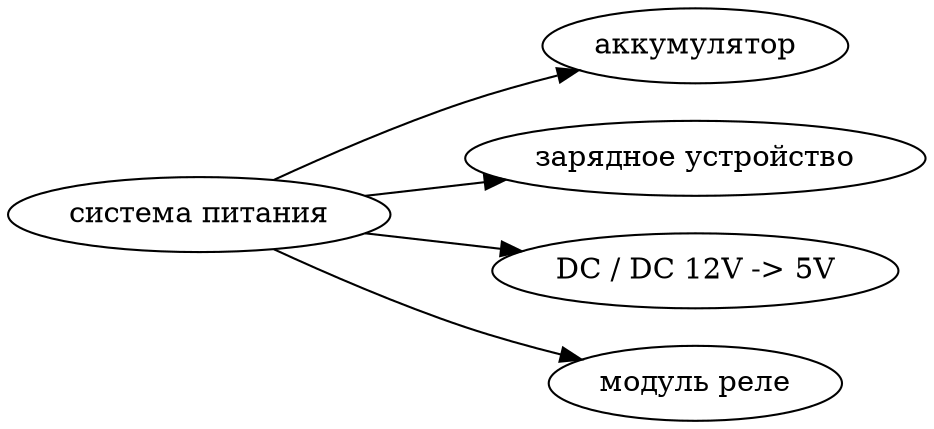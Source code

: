 digraph g {
	rankdir = LR

	"система питания" -> "аккумулятор"
	"система питания" -> "зарядное устройство"
	"система питания" -> "DC / DC 12V -> 5V"
	"система питания" -> "модуль реле"
}
